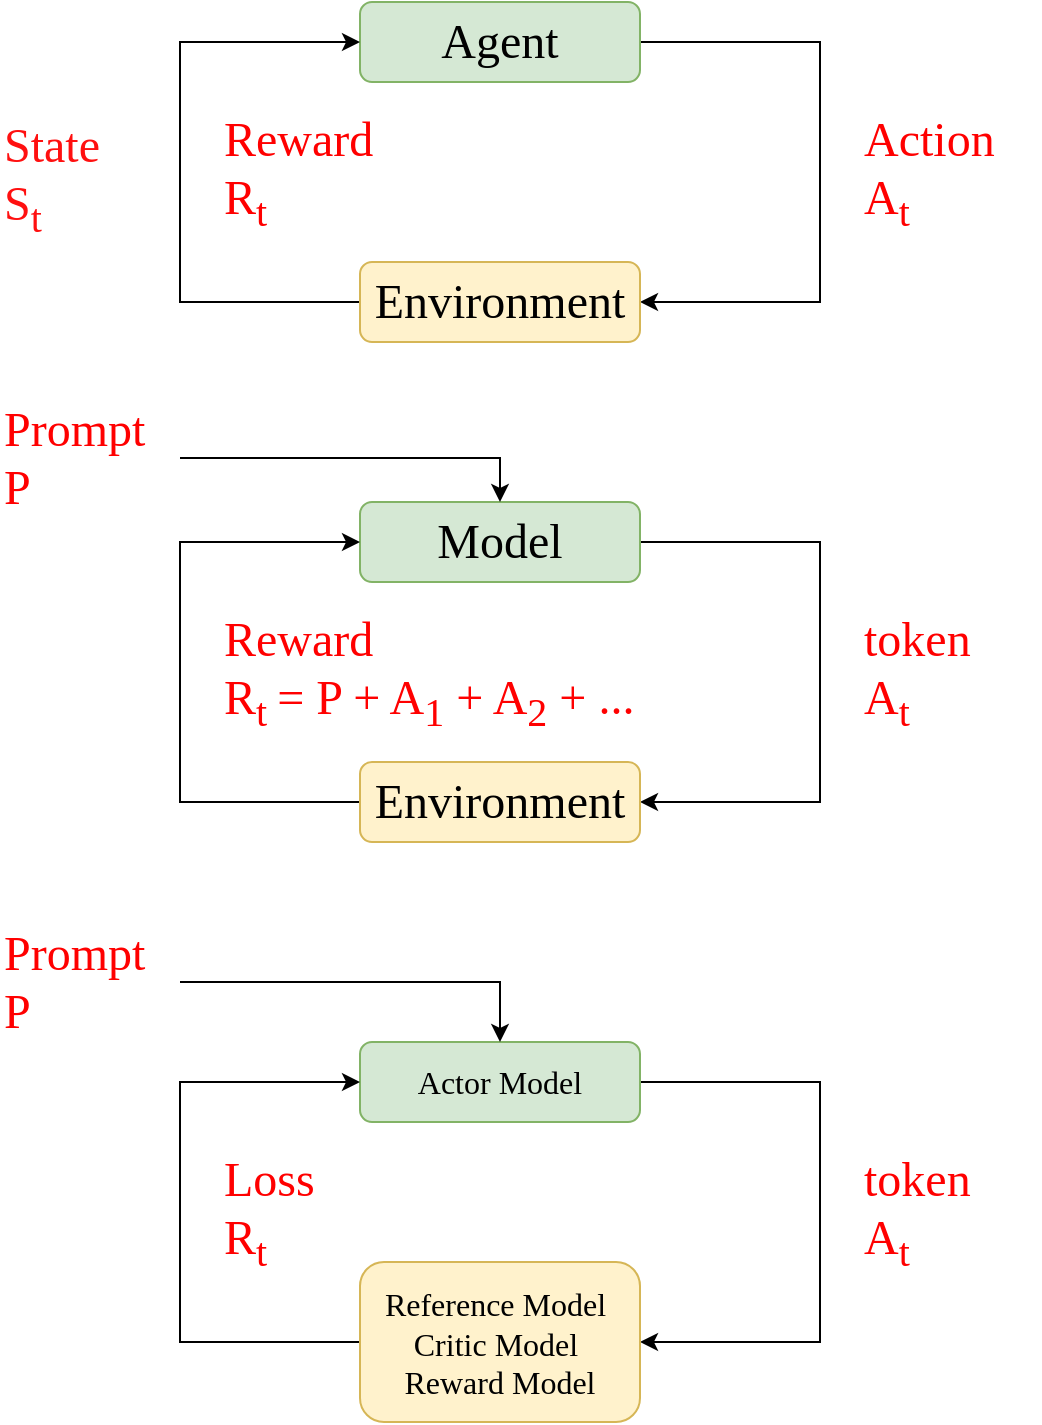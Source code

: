 <mxfile version="26.1.1">
  <diagram name="第 1 页" id="-rUXXW9XF5djDwQ3XCN8">
    <mxGraphModel dx="946" dy="567" grid="1" gridSize="10" guides="1" tooltips="1" connect="1" arrows="1" fold="1" page="1" pageScale="1" pageWidth="470" pageHeight="615" math="0" shadow="0">
      <root>
        <mxCell id="0" />
        <mxCell id="1" parent="0" />
        <mxCell id="0-E5PwIrOtXZtg4aEPQQ-5" style="edgeStyle=orthogonalEdgeStyle;rounded=0;orthogonalLoop=1;jettySize=auto;html=1;exitX=1;exitY=0.5;exitDx=0;exitDy=0;entryX=1;entryY=0.5;entryDx=0;entryDy=0;" edge="1" parent="1" source="0-E5PwIrOtXZtg4aEPQQ-1" target="0-E5PwIrOtXZtg4aEPQQ-2">
          <mxGeometry relative="1" as="geometry">
            <Array as="points">
              <mxPoint x="630" y="100" />
              <mxPoint x="630" y="230" />
            </Array>
          </mxGeometry>
        </mxCell>
        <mxCell id="0-E5PwIrOtXZtg4aEPQQ-1" value="&lt;font style=&quot;font-size: 24px;&quot; face=&quot;Times New Roman&quot;&gt;Agent&lt;/font&gt;" style="rounded=1;whiteSpace=wrap;html=1;fillColor=#d5e8d4;strokeColor=#82b366;" vertex="1" parent="1">
          <mxGeometry x="400" y="80" width="140" height="40" as="geometry" />
        </mxCell>
        <mxCell id="0-E5PwIrOtXZtg4aEPQQ-4" style="edgeStyle=orthogonalEdgeStyle;rounded=0;orthogonalLoop=1;jettySize=auto;html=1;exitX=0;exitY=0.5;exitDx=0;exitDy=0;entryX=0;entryY=0.5;entryDx=0;entryDy=0;" edge="1" parent="1" source="0-E5PwIrOtXZtg4aEPQQ-2" target="0-E5PwIrOtXZtg4aEPQQ-1">
          <mxGeometry relative="1" as="geometry">
            <Array as="points">
              <mxPoint x="310" y="230" />
              <mxPoint x="310" y="100" />
            </Array>
          </mxGeometry>
        </mxCell>
        <mxCell id="0-E5PwIrOtXZtg4aEPQQ-2" value="&lt;font style=&quot;font-size: 24px;&quot; face=&quot;Times New Roman&quot;&gt;Environment&lt;/font&gt;" style="rounded=1;whiteSpace=wrap;html=1;fillColor=#fff2cc;strokeColor=#d6b656;" vertex="1" parent="1">
          <mxGeometry x="400" y="210" width="140" height="40" as="geometry" />
        </mxCell>
        <mxCell id="0-E5PwIrOtXZtg4aEPQQ-7" value="&lt;font style=&quot;font-size: 24px;&quot; face=&quot;Times New Roman&quot;&gt;Action&lt;/font&gt;&lt;div&gt;&lt;font style=&quot;font-size: 24px;&quot; face=&quot;Times New Roman&quot;&gt;A&lt;sub&gt;t&lt;/sub&gt;&lt;/font&gt;&lt;/div&gt;" style="text;html=1;align=left;verticalAlign=middle;whiteSpace=wrap;rounded=0;fontColor=light-dark(#ff0000, #ededed);" vertex="1" parent="1">
          <mxGeometry x="650" y="120" width="90" height="90" as="geometry" />
        </mxCell>
        <mxCell id="0-E5PwIrOtXZtg4aEPQQ-9" value="&lt;font style=&quot;font-size: 24px;&quot; face=&quot;Times New Roman&quot;&gt;Reward&lt;/font&gt;&lt;div&gt;&lt;font style=&quot;font-size: 24px;&quot; face=&quot;Times New Roman&quot;&gt;R&lt;sub&gt;t&lt;/sub&gt;&lt;/font&gt;&lt;/div&gt;" style="text;html=1;align=left;verticalAlign=middle;whiteSpace=wrap;rounded=0;fontColor=light-dark(#ff0000, #ededed);" vertex="1" parent="1">
          <mxGeometry x="330" y="122.5" width="90" height="85" as="geometry" />
        </mxCell>
        <mxCell id="0-E5PwIrOtXZtg4aEPQQ-10" value="&lt;font face=&quot;Times New Roman&quot;&gt;&lt;span style=&quot;font-size: 24px;&quot;&gt;State&lt;/span&gt;&lt;/font&gt;&lt;div&gt;&lt;font face=&quot;Times New Roman&quot;&gt;&lt;span style=&quot;font-size: 24px;&quot;&gt;S&lt;sub&gt;t&lt;/sub&gt;&lt;/span&gt;&lt;/font&gt;&lt;/div&gt;" style="text;html=1;align=left;verticalAlign=middle;whiteSpace=wrap;rounded=0;fontColor=#FF1010;" vertex="1" parent="1">
          <mxGeometry x="220" y="122.5" width="90" height="90" as="geometry" />
        </mxCell>
        <mxCell id="0-E5PwIrOtXZtg4aEPQQ-11" style="edgeStyle=orthogonalEdgeStyle;rounded=0;orthogonalLoop=1;jettySize=auto;html=1;exitX=1;exitY=0.5;exitDx=0;exitDy=0;entryX=1;entryY=0.5;entryDx=0;entryDy=0;" edge="1" parent="1" source="0-E5PwIrOtXZtg4aEPQQ-12" target="0-E5PwIrOtXZtg4aEPQQ-14">
          <mxGeometry relative="1" as="geometry">
            <Array as="points">
              <mxPoint x="630" y="350" />
              <mxPoint x="630" y="480" />
            </Array>
          </mxGeometry>
        </mxCell>
        <mxCell id="0-E5PwIrOtXZtg4aEPQQ-12" value="&lt;font style=&quot;font-size: 24px;&quot; face=&quot;Times New Roman&quot;&gt;Model&lt;/font&gt;" style="rounded=1;whiteSpace=wrap;html=1;fillColor=#d5e8d4;strokeColor=#82b366;" vertex="1" parent="1">
          <mxGeometry x="400" y="330" width="140" height="40" as="geometry" />
        </mxCell>
        <mxCell id="0-E5PwIrOtXZtg4aEPQQ-13" style="edgeStyle=orthogonalEdgeStyle;rounded=0;orthogonalLoop=1;jettySize=auto;html=1;exitX=0;exitY=0.5;exitDx=0;exitDy=0;entryX=0;entryY=0.5;entryDx=0;entryDy=0;" edge="1" parent="1" source="0-E5PwIrOtXZtg4aEPQQ-14" target="0-E5PwIrOtXZtg4aEPQQ-12">
          <mxGeometry relative="1" as="geometry">
            <Array as="points">
              <mxPoint x="310" y="480" />
              <mxPoint x="310" y="350" />
            </Array>
          </mxGeometry>
        </mxCell>
        <mxCell id="0-E5PwIrOtXZtg4aEPQQ-14" value="&lt;font style=&quot;font-size: 24px;&quot; face=&quot;Times New Roman&quot;&gt;Environment&lt;/font&gt;" style="rounded=1;whiteSpace=wrap;html=1;fillColor=#fff2cc;strokeColor=#d6b656;" vertex="1" parent="1">
          <mxGeometry x="400" y="460" width="140" height="40" as="geometry" />
        </mxCell>
        <mxCell id="0-E5PwIrOtXZtg4aEPQQ-15" value="&lt;font face=&quot;Times New Roman&quot; style=&quot;font-size: 24px; color: light-dark(rgb(255, 0, 0), rgb(237, 237, 237));&quot;&gt;token&lt;/font&gt;&lt;div&gt;&lt;font face=&quot;Times New Roman&quot; style=&quot;font-size: 24px; color: light-dark(rgb(255, 0, 0), rgb(237, 237, 237));&quot;&gt;A&lt;sub&gt;t&lt;/sub&gt;&lt;/font&gt;&lt;/div&gt;" style="text;html=1;align=left;verticalAlign=middle;whiteSpace=wrap;rounded=0;" vertex="1" parent="1">
          <mxGeometry x="650" y="370" width="90" height="90" as="geometry" />
        </mxCell>
        <mxCell id="0-E5PwIrOtXZtg4aEPQQ-16" value="&lt;font style=&quot;font-size: 24px;&quot; face=&quot;Times New Roman&quot;&gt;Reward&lt;/font&gt;&lt;div&gt;&lt;font style=&quot;font-size: 24px;&quot; face=&quot;Times New Roman&quot;&gt;R&lt;sub&gt;t&amp;nbsp;&lt;/sub&gt;= P + A&lt;sub&gt;1&lt;/sub&gt; + A&lt;sub&gt;2&lt;/sub&gt; + ...&lt;/font&gt;&lt;/div&gt;" style="text;html=1;align=left;verticalAlign=middle;whiteSpace=wrap;rounded=0;fontColor=light-dark(#ff0000, #ededed);" vertex="1" parent="1">
          <mxGeometry x="330" y="372.5" width="220" height="85" as="geometry" />
        </mxCell>
        <mxCell id="0-E5PwIrOtXZtg4aEPQQ-25" style="edgeStyle=orthogonalEdgeStyle;rounded=0;orthogonalLoop=1;jettySize=auto;html=1;exitX=1;exitY=0.5;exitDx=0;exitDy=0;entryX=0.5;entryY=0;entryDx=0;entryDy=0;" edge="1" parent="1" source="0-E5PwIrOtXZtg4aEPQQ-17" target="0-E5PwIrOtXZtg4aEPQQ-12">
          <mxGeometry relative="1" as="geometry" />
        </mxCell>
        <mxCell id="0-E5PwIrOtXZtg4aEPQQ-17" value="&lt;font face=&quot;Times New Roman&quot;&gt;&lt;span style=&quot;font-size: 24px;&quot;&gt;Prompt P&lt;/span&gt;&lt;/font&gt;" style="text;html=1;align=left;verticalAlign=middle;whiteSpace=wrap;rounded=0;fontColor=light-dark(#ff0000, #ededed);" vertex="1" parent="1">
          <mxGeometry x="220" y="278" width="90" height="60" as="geometry" />
        </mxCell>
        <mxCell id="0-E5PwIrOtXZtg4aEPQQ-18" style="edgeStyle=orthogonalEdgeStyle;rounded=0;orthogonalLoop=1;jettySize=auto;html=1;exitX=1;exitY=0.5;exitDx=0;exitDy=0;entryX=1;entryY=0.5;entryDx=0;entryDy=0;" edge="1" parent="1" source="0-E5PwIrOtXZtg4aEPQQ-19" target="0-E5PwIrOtXZtg4aEPQQ-21">
          <mxGeometry relative="1" as="geometry">
            <Array as="points">
              <mxPoint x="630" y="620" />
              <mxPoint x="630" y="750" />
            </Array>
          </mxGeometry>
        </mxCell>
        <mxCell id="0-E5PwIrOtXZtg4aEPQQ-19" value="&lt;font style=&quot;font-size: 16px;&quot; face=&quot;Times New Roman&quot;&gt;Actor Model&lt;/font&gt;" style="rounded=1;whiteSpace=wrap;html=1;fillColor=#d5e8d4;strokeColor=#82b366;" vertex="1" parent="1">
          <mxGeometry x="400" y="600" width="140" height="40" as="geometry" />
        </mxCell>
        <mxCell id="0-E5PwIrOtXZtg4aEPQQ-20" style="edgeStyle=orthogonalEdgeStyle;rounded=0;orthogonalLoop=1;jettySize=auto;html=1;exitX=0;exitY=0.5;exitDx=0;exitDy=0;entryX=0;entryY=0.5;entryDx=0;entryDy=0;" edge="1" parent="1" source="0-E5PwIrOtXZtg4aEPQQ-21" target="0-E5PwIrOtXZtg4aEPQQ-19">
          <mxGeometry relative="1" as="geometry">
            <Array as="points">
              <mxPoint x="310" y="750" />
              <mxPoint x="310" y="620" />
            </Array>
          </mxGeometry>
        </mxCell>
        <mxCell id="0-E5PwIrOtXZtg4aEPQQ-21" value="&lt;font style=&quot;font-size: 16px;&quot; face=&quot;Times New Roman&quot;&gt;Reference Model&lt;/font&gt;&lt;font style=&quot;font-size: 18px;&quot; face=&quot;Times New Roman&quot;&gt;&amp;nbsp;&lt;/font&gt;&lt;div&gt;&lt;font size=&quot;3&quot; face=&quot;Times New Roman&quot;&gt;Critic Model&amp;nbsp;&lt;/font&gt;&lt;/div&gt;&lt;div&gt;&lt;font size=&quot;3&quot; face=&quot;Times New Roman&quot;&gt;Reward Model&lt;/font&gt;&lt;/div&gt;" style="rounded=1;whiteSpace=wrap;html=1;fillColor=#fff2cc;strokeColor=#d6b656;" vertex="1" parent="1">
          <mxGeometry x="400" y="710" width="140" height="80" as="geometry" />
        </mxCell>
        <mxCell id="0-E5PwIrOtXZtg4aEPQQ-22" value="&lt;font face=&quot;Times New Roman&quot; style=&quot;font-size: 24px; color: light-dark(rgb(255, 0, 0), rgb(237, 237, 237));&quot;&gt;token&lt;/font&gt;&lt;div&gt;&lt;font face=&quot;Times New Roman&quot; style=&quot;font-size: 24px; color: light-dark(rgb(255, 0, 0), rgb(237, 237, 237));&quot;&gt;A&lt;sub&gt;t&lt;/sub&gt;&lt;/font&gt;&lt;/div&gt;" style="text;html=1;align=left;verticalAlign=middle;whiteSpace=wrap;rounded=0;" vertex="1" parent="1">
          <mxGeometry x="650" y="640" width="90" height="90" as="geometry" />
        </mxCell>
        <mxCell id="0-E5PwIrOtXZtg4aEPQQ-23" value="&lt;font style=&quot;font-size: 24px;&quot; face=&quot;Times New Roman&quot;&gt;Loss&lt;/font&gt;&lt;div&gt;&lt;font style=&quot;font-size: 24px;&quot; face=&quot;Times New Roman&quot;&gt;R&lt;sub&gt;t&lt;/sub&gt;&lt;/font&gt;&lt;/div&gt;" style="text;html=1;align=left;verticalAlign=middle;whiteSpace=wrap;rounded=0;fontColor=light-dark(#ff0000, #ededed);" vertex="1" parent="1">
          <mxGeometry x="330" y="642.5" width="90" height="85" as="geometry" />
        </mxCell>
        <mxCell id="0-E5PwIrOtXZtg4aEPQQ-26" style="edgeStyle=orthogonalEdgeStyle;rounded=0;orthogonalLoop=1;jettySize=auto;html=1;exitX=1;exitY=0.5;exitDx=0;exitDy=0;entryX=0.5;entryY=0;entryDx=0;entryDy=0;" edge="1" parent="1" source="0-E5PwIrOtXZtg4aEPQQ-24" target="0-E5PwIrOtXZtg4aEPQQ-19">
          <mxGeometry relative="1" as="geometry" />
        </mxCell>
        <mxCell id="0-E5PwIrOtXZtg4aEPQQ-24" value="&lt;font face=&quot;Times New Roman&quot;&gt;&lt;span style=&quot;font-size: 24px;&quot;&gt;Prompt&lt;/span&gt;&lt;/font&gt;&lt;div&gt;&lt;font face=&quot;Times New Roman&quot;&gt;&lt;span style=&quot;font-size: 24px;&quot;&gt;P&lt;/span&gt;&lt;/font&gt;&lt;/div&gt;" style="text;html=1;align=left;verticalAlign=middle;whiteSpace=wrap;rounded=0;fontColor=light-dark(#ff0000, #ededed);" vertex="1" parent="1">
          <mxGeometry x="220" y="540" width="90" height="60" as="geometry" />
        </mxCell>
      </root>
    </mxGraphModel>
  </diagram>
</mxfile>
